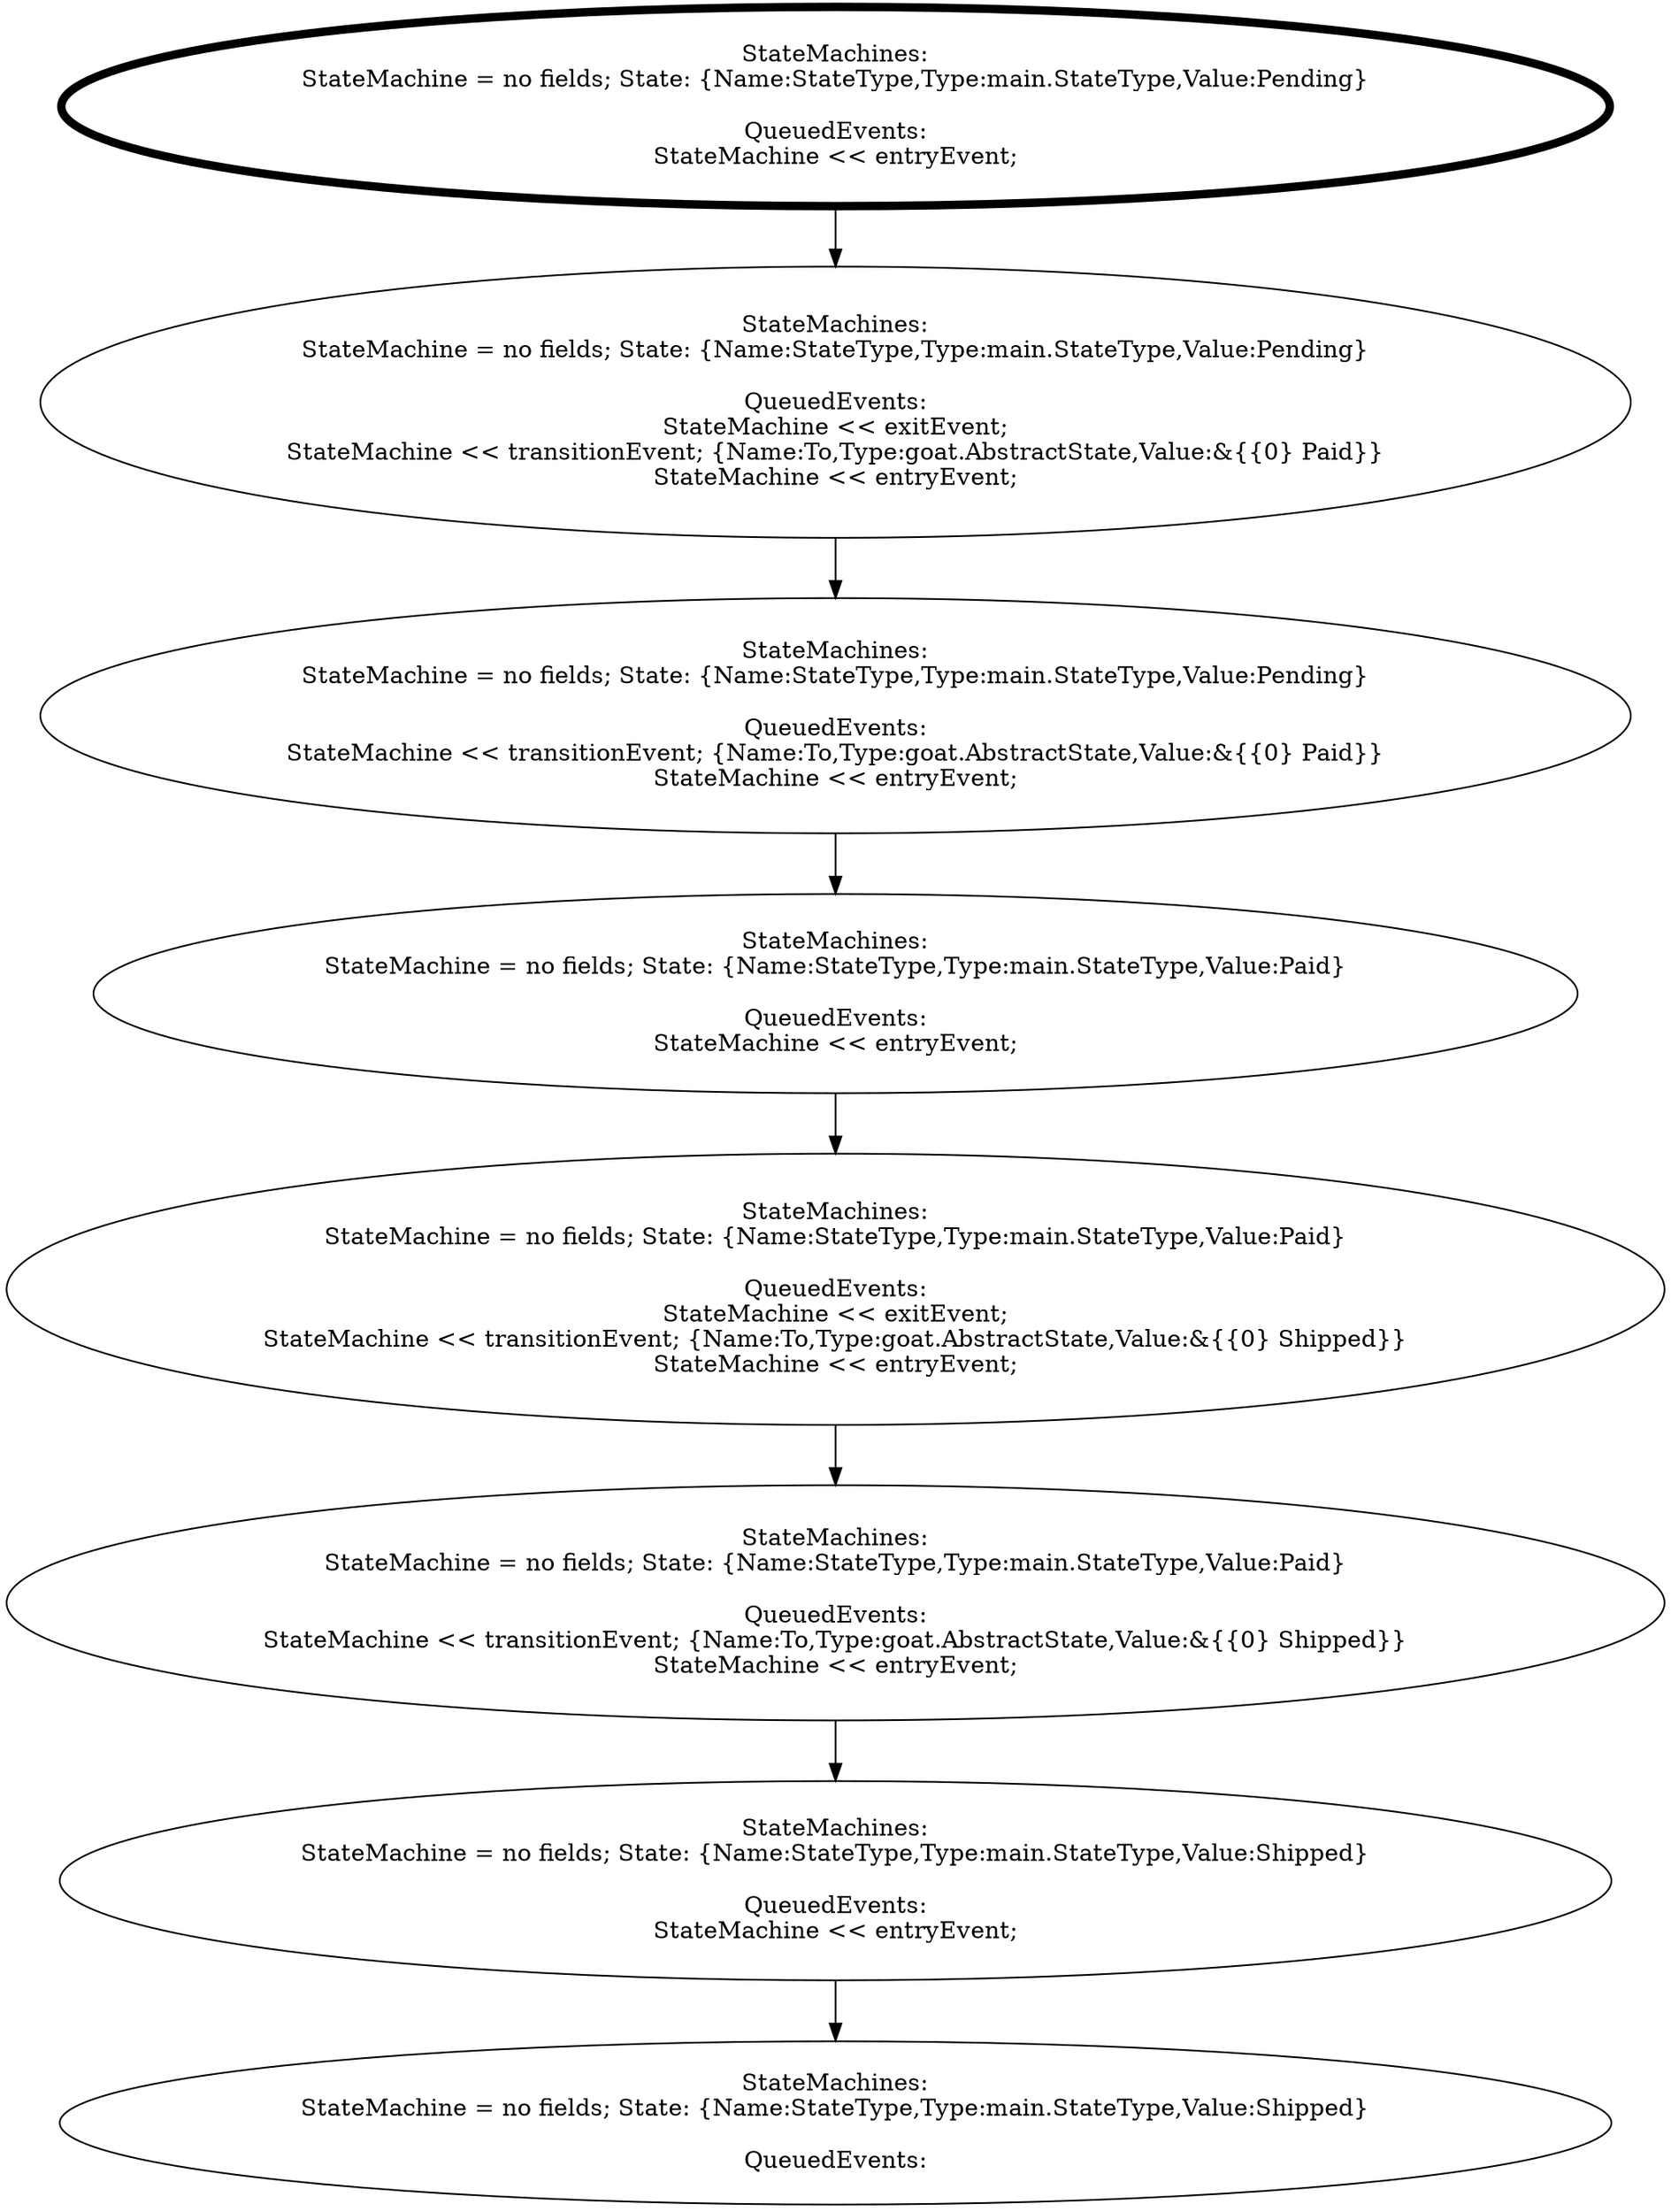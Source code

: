 digraph {
  1323071071906196919 [ label="StateMachines:
StateMachine = no fields; State: {Name:StateType,Type:main.StateType,Value:Pending}

QueuedEvents:
StateMachine << transitionEvent; {Name:To,Type:goat.AbstractState,Value:&{{0} Paid}}
StateMachine << entryEvent;" ];
  5697576419907670381 [ label="StateMachines:
StateMachine = no fields; State: {Name:StateType,Type:main.StateType,Value:Paid}

QueuedEvents:
StateMachine << transitionEvent; {Name:To,Type:goat.AbstractState,Value:&{{0} Shipped}}
StateMachine << entryEvent;" ];
  6633226742058791819 [ label="StateMachines:
StateMachine = no fields; State: {Name:StateType,Type:main.StateType,Value:Shipped}

QueuedEvents:" ];
  7715228447041403726 [ label="StateMachines:
StateMachine = no fields; State: {Name:StateType,Type:main.StateType,Value:Pending}

QueuedEvents:
StateMachine << exitEvent;
StateMachine << transitionEvent; {Name:To,Type:goat.AbstractState,Value:&{{0} Paid}}
StateMachine << entryEvent;" ];
  12177598604574514884 [ label="StateMachines:
StateMachine = no fields; State: {Name:StateType,Type:main.StateType,Value:Pending}

QueuedEvents:
StateMachine << entryEvent;" ];
  12177598604574514884 [ penwidth=5 ];
  12591507039532100162 [ label="StateMachines:
StateMachine = no fields; State: {Name:StateType,Type:main.StateType,Value:Paid}

QueuedEvents:
StateMachine << exitEvent;
StateMachine << transitionEvent; {Name:To,Type:goat.AbstractState,Value:&{{0} Shipped}}
StateMachine << entryEvent;" ];
  15120067478055564299 [ label="StateMachines:
StateMachine = no fields; State: {Name:StateType,Type:main.StateType,Value:Paid}

QueuedEvents:
StateMachine << entryEvent;" ];
  15821376834768749708 [ label="StateMachines:
StateMachine = no fields; State: {Name:StateType,Type:main.StateType,Value:Shipped}

QueuedEvents:
StateMachine << entryEvent;" ];
  1323071071906196919 -> 15120067478055564299;
  5697576419907670381 -> 15821376834768749708;
  7715228447041403726 -> 1323071071906196919;
  12177598604574514884 -> 7715228447041403726;
  12591507039532100162 -> 5697576419907670381;
  15120067478055564299 -> 12591507039532100162;
  15821376834768749708 -> 6633226742058791819;
}
